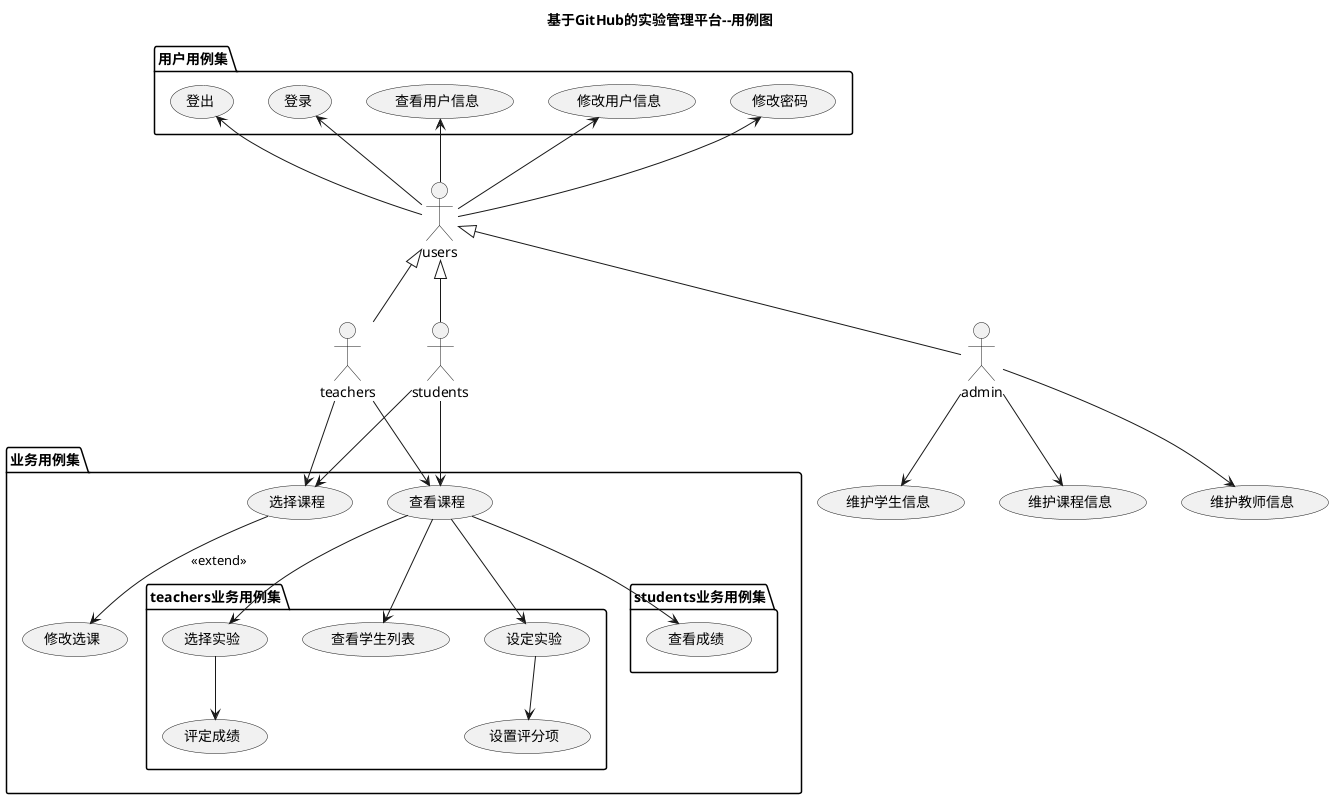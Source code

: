 @startuml
title 基于GitHub的实验管理平台--用例图
actor users
actor teachers
actor students
actor admin
users <|-- teachers
users <|-- students
users <|-- admin
package 用户用例集{
users -up-> (修改密码)
users -up-> (修改用户信息)
users -up-> (查看用户信息)
users -up-> (登录)
users -up-> (登出)
}
package 业务用例集{
teachers --> (选择课程)
students --> (选择课程)
(选择课程) -down-> (修改选课):<<extend>>
teachers -down-> (查看课程)
package teachers业务用例集{
(查看课程) -down-> (设定实验)
(设定实验) -down-> (设置评分项)
(查看课程)-down-> (选择实验)
(选择实验) --> (评定成绩)
(查看课程) -down-> (查看学生列表)
}
package students业务用例集{
students -down-> (查看课程)
(查看课程) --> (查看成绩)
}
}

admin --> (维护课程信息)
admin --> (维护教师信息)
admin --> (维护学生信息)
@enduml